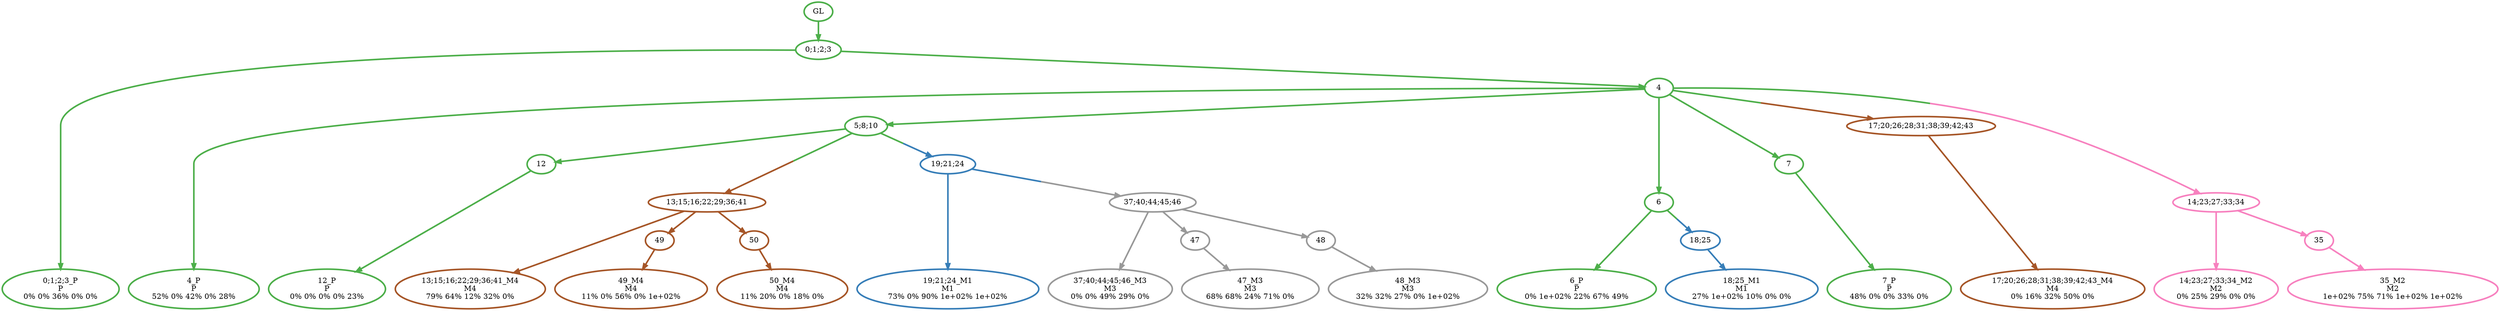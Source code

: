digraph T {
	{
		rank=same
		31 [penwidth=3,colorscheme=set19,color=3,label="0;1;2;3_P\nP\n0% 0% 36% 0% 0%"]
		29 [penwidth=3,colorscheme=set19,color=3,label="4_P\nP\n52% 0% 42% 0% 28%"]
		26 [penwidth=3,colorscheme=set19,color=3,label="12_P\nP\n0% 0% 0% 0% 23%"]
		24 [penwidth=3,colorscheme=set19,color=3,label="6_P\nP\n0% 1e+02% 22% 67% 49%"]
		22 [penwidth=3,colorscheme=set19,color=3,label="7_P\nP\n48% 0% 0% 33% 0%"]
		21 [penwidth=3,colorscheme=set19,color=2,label="19;21;24_M1\nM1\n73% 0% 90% 1e+02% 1e+02%"]
		20 [penwidth=3,colorscheme=set19,color=2,label="18;25_M1\nM1\n27% 1e+02% 10% 0% 0%"]
		19 [penwidth=3,colorscheme=set19,color=8,label="14;23;27;33;34_M2\nM2\n0% 25% 29% 0% 0%"]
		17 [penwidth=3,colorscheme=set19,color=8,label="35_M2\nM2\n1e+02% 75% 71% 1e+02% 1e+02%"]
		16 [penwidth=3,colorscheme=set19,color=9,label="37;40;44;45;46_M3\nM3\n0% 0% 49% 29% 0%"]
		14 [penwidth=3,colorscheme=set19,color=9,label="47_M3\nM3\n68% 68% 24% 71% 0%"]
		12 [penwidth=3,colorscheme=set19,color=9,label="48_M3\nM3\n32% 32% 27% 0% 1e+02%"]
		11 [penwidth=3,colorscheme=set19,color=7,label="13;15;16;22;29;36;41_M4\nM4\n79% 64% 12% 32% 0%"]
		9 [penwidth=3,colorscheme=set19,color=7,label="49_M4\nM4\n11% 0% 56% 0% 1e+02%"]
		7 [penwidth=3,colorscheme=set19,color=7,label="50_M4\nM4\n11% 20% 0% 18% 0%"]
		6 [penwidth=3,colorscheme=set19,color=7,label="17;20;26;28;31;38;39;42;43_M4\nM4\n0% 16% 32% 50% 0%"]
	}
	33 [penwidth=3,colorscheme=set19,color=3,label="GL"]
	32 [penwidth=3,colorscheme=set19,color=3,label="0;1;2;3"]
	30 [penwidth=3,colorscheme=set19,color=3,label="4"]
	28 [penwidth=3,colorscheme=set19,color=3,label="5;8;10"]
	27 [penwidth=3,colorscheme=set19,color=3,label="12"]
	25 [penwidth=3,colorscheme=set19,color=3,label="6"]
	23 [penwidth=3,colorscheme=set19,color=3,label="7"]
	18 [penwidth=3,colorscheme=set19,color=8,label="35"]
	15 [penwidth=3,colorscheme=set19,color=9,label="47"]
	13 [penwidth=3,colorscheme=set19,color=9,label="48"]
	10 [penwidth=3,colorscheme=set19,color=7,label="49"]
	8 [penwidth=3,colorscheme=set19,color=7,label="50"]
	5 [penwidth=3,colorscheme=set19,color=9,label="37;40;44;45;46"]
	4 [penwidth=3,colorscheme=set19,color=7,label="13;15;16;22;29;36;41"]
	3 [penwidth=3,colorscheme=set19,color=7,label="17;20;26;28;31;38;39;42;43"]
	2 [penwidth=3,colorscheme=set19,color=8,label="14;23;27;33;34"]
	1 [penwidth=3,colorscheme=set19,color=2,label="19;21;24"]
	0 [penwidth=3,colorscheme=set19,color=2,label="18;25"]
	33 -> 32 [penwidth=3,colorscheme=set19,color=3]
	32 -> 31 [penwidth=3,colorscheme=set19,color=3]
	32 -> 30 [penwidth=3,colorscheme=set19,color=3]
	30 -> 29 [penwidth=3,colorscheme=set19,color=3]
	30 -> 25 [penwidth=3,colorscheme=set19,color=3]
	30 -> 23 [penwidth=3,colorscheme=set19,color=3]
	30 -> 28 [penwidth=3,colorscheme=set19,color=3]
	30 -> 3 [penwidth=3,colorscheme=set19,color="3;0.5:7"]
	30 -> 2 [penwidth=3,colorscheme=set19,color="3;0.5:8"]
	28 -> 27 [penwidth=3,colorscheme=set19,color=3]
	28 -> 4 [penwidth=3,colorscheme=set19,color="3;0.5:7"]
	28 -> 1 [penwidth=3,colorscheme=set19,color="3;0.5:2"]
	27 -> 26 [penwidth=3,colorscheme=set19,color=3]
	25 -> 24 [penwidth=3,colorscheme=set19,color=3]
	25 -> 0 [penwidth=3,colorscheme=set19,color="3;0.5:2"]
	23 -> 22 [penwidth=3,colorscheme=set19,color=3]
	18 -> 17 [penwidth=3,colorscheme=set19,color=8]
	15 -> 14 [penwidth=3,colorscheme=set19,color=9]
	13 -> 12 [penwidth=3,colorscheme=set19,color=9]
	10 -> 9 [penwidth=3,colorscheme=set19,color=7]
	8 -> 7 [penwidth=3,colorscheme=set19,color=7]
	5 -> 16 [penwidth=3,colorscheme=set19,color=9]
	5 -> 15 [penwidth=3,colorscheme=set19,color=9]
	5 -> 13 [penwidth=3,colorscheme=set19,color=9]
	4 -> 11 [penwidth=3,colorscheme=set19,color=7]
	4 -> 10 [penwidth=3,colorscheme=set19,color=7]
	4 -> 8 [penwidth=3,colorscheme=set19,color=7]
	3 -> 6 [penwidth=3,colorscheme=set19,color=7]
	2 -> 19 [penwidth=3,colorscheme=set19,color=8]
	2 -> 18 [penwidth=3,colorscheme=set19,color=8]
	1 -> 21 [penwidth=3,colorscheme=set19,color=2]
	1 -> 5 [penwidth=3,colorscheme=set19,color="2;0.5:9"]
	0 -> 20 [penwidth=3,colorscheme=set19,color=2]
}
